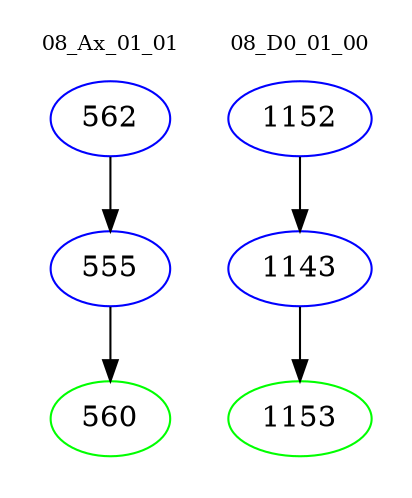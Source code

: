 digraph{
subgraph cluster_0 {
color = white
label = "08_Ax_01_01";
fontsize=10;
T0_562 [label="562", color="blue"]
T0_562 -> T0_555 [color="black"]
T0_555 [label="555", color="blue"]
T0_555 -> T0_560 [color="black"]
T0_560 [label="560", color="green"]
}
subgraph cluster_1 {
color = white
label = "08_D0_01_00";
fontsize=10;
T1_1152 [label="1152", color="blue"]
T1_1152 -> T1_1143 [color="black"]
T1_1143 [label="1143", color="blue"]
T1_1143 -> T1_1153 [color="black"]
T1_1153 [label="1153", color="green"]
}
}
